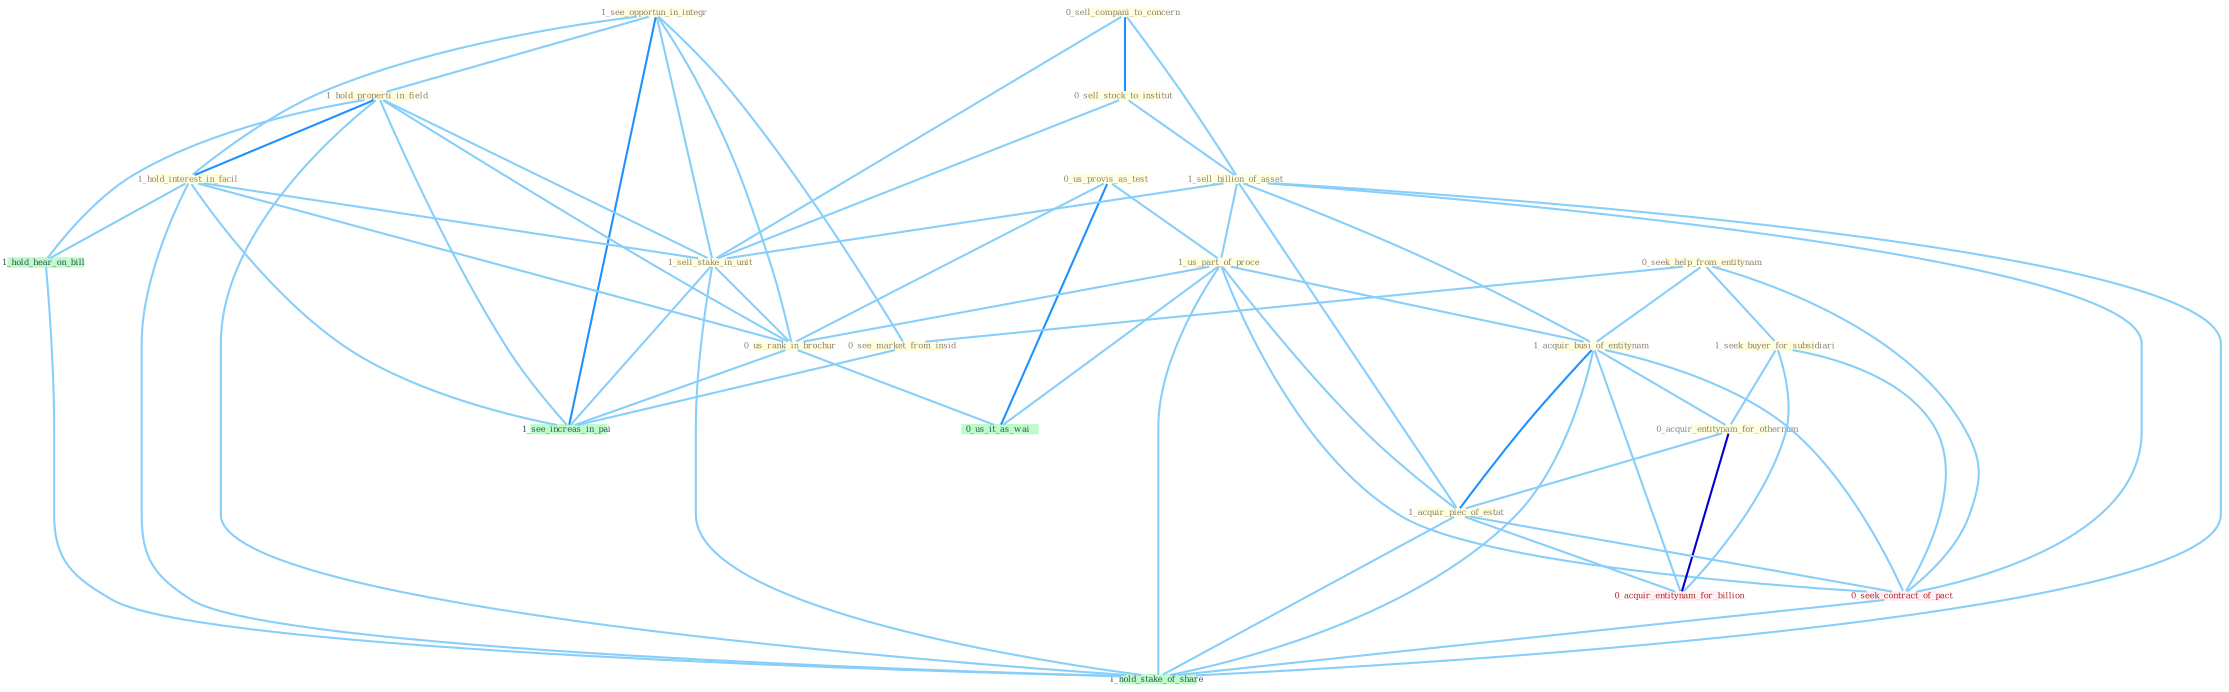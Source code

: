 Graph G{ 
    node
    [shape=polygon,style=filled,width=.5,height=.06,color="#BDFCC9",fixedsize=true,fontsize=4,
    fontcolor="#2f4f4f"];
    {node
    [color="#ffffe0", fontcolor="#8b7d6b"] "1_see_opportun_in_integr " "0_us_provis_as_test " "0_sell_compani_to_concern " "0_sell_stock_to_institut " "1_sell_billion_of_asset " "1_hold_properti_in_field " "1_us_part_of_proce " "0_seek_help_from_entitynam " "1_seek_buyer_for_subsidiari " "1_acquir_busi_of_entitynam " "0_acquir_entitynam_for_othernum " "1_hold_interest_in_facil " "1_acquir_piec_of_estat " "1_sell_stake_in_unit " "0_see_market_from_insid " "0_us_rank_in_brochur "}
{node [color="#fff0f5", fontcolor="#b22222"] "0_seek_contract_of_pact " "0_acquir_entitynam_for_billion "}
edge [color="#B0E2FF"];

	"1_see_opportun_in_integr " -- "1_hold_properti_in_field " [w="1", color="#87cefa" ];
	"1_see_opportun_in_integr " -- "1_hold_interest_in_facil " [w="1", color="#87cefa" ];
	"1_see_opportun_in_integr " -- "1_sell_stake_in_unit " [w="1", color="#87cefa" ];
	"1_see_opportun_in_integr " -- "0_see_market_from_insid " [w="1", color="#87cefa" ];
	"1_see_opportun_in_integr " -- "0_us_rank_in_brochur " [w="1", color="#87cefa" ];
	"1_see_opportun_in_integr " -- "1_see_increas_in_pai " [w="2", color="#1e90ff" , len=0.8];
	"0_us_provis_as_test " -- "1_us_part_of_proce " [w="1", color="#87cefa" ];
	"0_us_provis_as_test " -- "0_us_rank_in_brochur " [w="1", color="#87cefa" ];
	"0_us_provis_as_test " -- "0_us_it_as_wai " [w="2", color="#1e90ff" , len=0.8];
	"0_sell_compani_to_concern " -- "0_sell_stock_to_institut " [w="2", color="#1e90ff" , len=0.8];
	"0_sell_compani_to_concern " -- "1_sell_billion_of_asset " [w="1", color="#87cefa" ];
	"0_sell_compani_to_concern " -- "1_sell_stake_in_unit " [w="1", color="#87cefa" ];
	"0_sell_stock_to_institut " -- "1_sell_billion_of_asset " [w="1", color="#87cefa" ];
	"0_sell_stock_to_institut " -- "1_sell_stake_in_unit " [w="1", color="#87cefa" ];
	"1_sell_billion_of_asset " -- "1_us_part_of_proce " [w="1", color="#87cefa" ];
	"1_sell_billion_of_asset " -- "1_acquir_busi_of_entitynam " [w="1", color="#87cefa" ];
	"1_sell_billion_of_asset " -- "1_acquir_piec_of_estat " [w="1", color="#87cefa" ];
	"1_sell_billion_of_asset " -- "1_sell_stake_in_unit " [w="1", color="#87cefa" ];
	"1_sell_billion_of_asset " -- "0_seek_contract_of_pact " [w="1", color="#87cefa" ];
	"1_sell_billion_of_asset " -- "1_hold_stake_of_share " [w="1", color="#87cefa" ];
	"1_hold_properti_in_field " -- "1_hold_interest_in_facil " [w="2", color="#1e90ff" , len=0.8];
	"1_hold_properti_in_field " -- "1_sell_stake_in_unit " [w="1", color="#87cefa" ];
	"1_hold_properti_in_field " -- "0_us_rank_in_brochur " [w="1", color="#87cefa" ];
	"1_hold_properti_in_field " -- "1_see_increas_in_pai " [w="1", color="#87cefa" ];
	"1_hold_properti_in_field " -- "1_hold_hear_on_bill " [w="1", color="#87cefa" ];
	"1_hold_properti_in_field " -- "1_hold_stake_of_share " [w="1", color="#87cefa" ];
	"1_us_part_of_proce " -- "1_acquir_busi_of_entitynam " [w="1", color="#87cefa" ];
	"1_us_part_of_proce " -- "1_acquir_piec_of_estat " [w="1", color="#87cefa" ];
	"1_us_part_of_proce " -- "0_us_rank_in_brochur " [w="1", color="#87cefa" ];
	"1_us_part_of_proce " -- "0_seek_contract_of_pact " [w="1", color="#87cefa" ];
	"1_us_part_of_proce " -- "0_us_it_as_wai " [w="1", color="#87cefa" ];
	"1_us_part_of_proce " -- "1_hold_stake_of_share " [w="1", color="#87cefa" ];
	"0_seek_help_from_entitynam " -- "1_seek_buyer_for_subsidiari " [w="1", color="#87cefa" ];
	"0_seek_help_from_entitynam " -- "1_acquir_busi_of_entitynam " [w="1", color="#87cefa" ];
	"0_seek_help_from_entitynam " -- "0_see_market_from_insid " [w="1", color="#87cefa" ];
	"0_seek_help_from_entitynam " -- "0_seek_contract_of_pact " [w="1", color="#87cefa" ];
	"1_seek_buyer_for_subsidiari " -- "0_acquir_entitynam_for_othernum " [w="1", color="#87cefa" ];
	"1_seek_buyer_for_subsidiari " -- "0_seek_contract_of_pact " [w="1", color="#87cefa" ];
	"1_seek_buyer_for_subsidiari " -- "0_acquir_entitynam_for_billion " [w="1", color="#87cefa" ];
	"1_acquir_busi_of_entitynam " -- "0_acquir_entitynam_for_othernum " [w="1", color="#87cefa" ];
	"1_acquir_busi_of_entitynam " -- "1_acquir_piec_of_estat " [w="2", color="#1e90ff" , len=0.8];
	"1_acquir_busi_of_entitynam " -- "0_seek_contract_of_pact " [w="1", color="#87cefa" ];
	"1_acquir_busi_of_entitynam " -- "0_acquir_entitynam_for_billion " [w="1", color="#87cefa" ];
	"1_acquir_busi_of_entitynam " -- "1_hold_stake_of_share " [w="1", color="#87cefa" ];
	"0_acquir_entitynam_for_othernum " -- "1_acquir_piec_of_estat " [w="1", color="#87cefa" ];
	"0_acquir_entitynam_for_othernum " -- "0_acquir_entitynam_for_billion " [w="3", color="#0000cd" , len=0.6];
	"1_hold_interest_in_facil " -- "1_sell_stake_in_unit " [w="1", color="#87cefa" ];
	"1_hold_interest_in_facil " -- "0_us_rank_in_brochur " [w="1", color="#87cefa" ];
	"1_hold_interest_in_facil " -- "1_see_increas_in_pai " [w="1", color="#87cefa" ];
	"1_hold_interest_in_facil " -- "1_hold_hear_on_bill " [w="1", color="#87cefa" ];
	"1_hold_interest_in_facil " -- "1_hold_stake_of_share " [w="1", color="#87cefa" ];
	"1_acquir_piec_of_estat " -- "0_seek_contract_of_pact " [w="1", color="#87cefa" ];
	"1_acquir_piec_of_estat " -- "0_acquir_entitynam_for_billion " [w="1", color="#87cefa" ];
	"1_acquir_piec_of_estat " -- "1_hold_stake_of_share " [w="1", color="#87cefa" ];
	"1_sell_stake_in_unit " -- "0_us_rank_in_brochur " [w="1", color="#87cefa" ];
	"1_sell_stake_in_unit " -- "1_see_increas_in_pai " [w="1", color="#87cefa" ];
	"1_sell_stake_in_unit " -- "1_hold_stake_of_share " [w="1", color="#87cefa" ];
	"0_see_market_from_insid " -- "1_see_increas_in_pai " [w="1", color="#87cefa" ];
	"0_us_rank_in_brochur " -- "0_us_it_as_wai " [w="1", color="#87cefa" ];
	"0_us_rank_in_brochur " -- "1_see_increas_in_pai " [w="1", color="#87cefa" ];
	"0_seek_contract_of_pact " -- "1_hold_stake_of_share " [w="1", color="#87cefa" ];
	"1_hold_hear_on_bill " -- "1_hold_stake_of_share " [w="1", color="#87cefa" ];
}